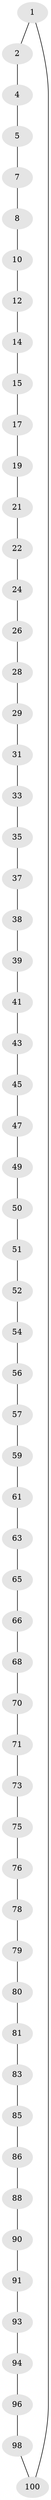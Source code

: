 // Generated by graph-tools (version 1.1) at 2025/24/03/03/25 07:24:21]
// undirected, 61 vertices, 61 edges
graph export_dot {
graph [start="1"]
  node [color=gray90,style=filled];
  1 [super="+101"];
  2 [super="+3"];
  4;
  5 [super="+6"];
  7;
  8 [super="+9"];
  10 [super="+11"];
  12 [super="+13"];
  14;
  15 [super="+16"];
  17 [super="+18"];
  19 [super="+20"];
  21;
  22 [super="+23"];
  24 [super="+25"];
  26 [super="+27"];
  28;
  29 [super="+30"];
  31 [super="+32"];
  33 [super="+34"];
  35 [super="+36"];
  37;
  38;
  39 [super="+40"];
  41 [super="+42"];
  43 [super="+44"];
  45 [super="+46"];
  47 [super="+48"];
  49;
  50;
  51;
  52 [super="+53"];
  54 [super="+55"];
  56;
  57 [super="+58"];
  59 [super="+60"];
  61 [super="+62"];
  63 [super="+64"];
  65;
  66 [super="+67"];
  68 [super="+69"];
  70;
  71 [super="+72"];
  73 [super="+74"];
  75;
  76 [super="+77"];
  78;
  79;
  80;
  81 [super="+82"];
  83 [super="+84"];
  85;
  86 [super="+87"];
  88 [super="+89"];
  90;
  91 [super="+92"];
  93;
  94 [super="+95"];
  96 [super="+97"];
  98 [super="+99"];
  100;
  1 -- 2;
  1 -- 100;
  2 -- 4;
  4 -- 5;
  5 -- 7;
  7 -- 8;
  8 -- 10;
  10 -- 12;
  12 -- 14;
  14 -- 15;
  15 -- 17;
  17 -- 19;
  19 -- 21;
  21 -- 22;
  22 -- 24;
  24 -- 26;
  26 -- 28;
  28 -- 29;
  29 -- 31;
  31 -- 33;
  33 -- 35;
  35 -- 37;
  37 -- 38;
  38 -- 39;
  39 -- 41;
  41 -- 43;
  43 -- 45;
  45 -- 47;
  47 -- 49;
  49 -- 50;
  50 -- 51;
  51 -- 52;
  52 -- 54;
  54 -- 56;
  56 -- 57;
  57 -- 59;
  59 -- 61;
  61 -- 63;
  63 -- 65;
  65 -- 66;
  66 -- 68;
  68 -- 70;
  70 -- 71;
  71 -- 73;
  73 -- 75;
  75 -- 76;
  76 -- 78;
  78 -- 79;
  79 -- 80;
  80 -- 81;
  81 -- 83;
  83 -- 85;
  85 -- 86;
  86 -- 88;
  88 -- 90;
  90 -- 91;
  91 -- 93;
  93 -- 94;
  94 -- 96;
  96 -- 98;
  98 -- 100;
}
